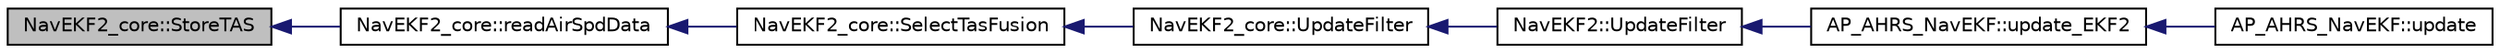 digraph "NavEKF2_core::StoreTAS"
{
 // INTERACTIVE_SVG=YES
  edge [fontname="Helvetica",fontsize="10",labelfontname="Helvetica",labelfontsize="10"];
  node [fontname="Helvetica",fontsize="10",shape=record];
  rankdir="LR";
  Node1 [label="NavEKF2_core::StoreTAS",height=0.2,width=0.4,color="black", fillcolor="grey75", style="filled", fontcolor="black"];
  Node1 -> Node2 [dir="back",color="midnightblue",fontsize="10",style="solid",fontname="Helvetica"];
  Node2 [label="NavEKF2_core::readAirSpdData",height=0.2,width=0.4,color="black", fillcolor="white", style="filled",URL="$classNavEKF2__core.html#abcfe3d0d4e6a148df1272d14541c5be1"];
  Node2 -> Node3 [dir="back",color="midnightblue",fontsize="10",style="solid",fontname="Helvetica"];
  Node3 [label="NavEKF2_core::SelectTasFusion",height=0.2,width=0.4,color="black", fillcolor="white", style="filled",URL="$classNavEKF2__core.html#a387322a0a89407c6293e92dd5d174e12"];
  Node3 -> Node4 [dir="back",color="midnightblue",fontsize="10",style="solid",fontname="Helvetica"];
  Node4 [label="NavEKF2_core::UpdateFilter",height=0.2,width=0.4,color="black", fillcolor="white", style="filled",URL="$classNavEKF2__core.html#a5f5c815cbd5ebba30d731f89f87726c3"];
  Node4 -> Node5 [dir="back",color="midnightblue",fontsize="10",style="solid",fontname="Helvetica"];
  Node5 [label="NavEKF2::UpdateFilter",height=0.2,width=0.4,color="black", fillcolor="white", style="filled",URL="$classNavEKF2.html#a72815b1bbd9d7ceb0ff7ae52d14516df"];
  Node5 -> Node6 [dir="back",color="midnightblue",fontsize="10",style="solid",fontname="Helvetica"];
  Node6 [label="AP_AHRS_NavEKF::update_EKF2",height=0.2,width=0.4,color="black", fillcolor="white", style="filled",URL="$classAP__AHRS__NavEKF.html#a0187c6d3d4348b002a204c05d3e94b07"];
  Node6 -> Node7 [dir="back",color="midnightblue",fontsize="10",style="solid",fontname="Helvetica"];
  Node7 [label="AP_AHRS_NavEKF::update",height=0.2,width=0.4,color="black", fillcolor="white", style="filled",URL="$classAP__AHRS__NavEKF.html#a9d5f47f1bc0e3864bbc4c6c6e2ca8b1c"];
}
